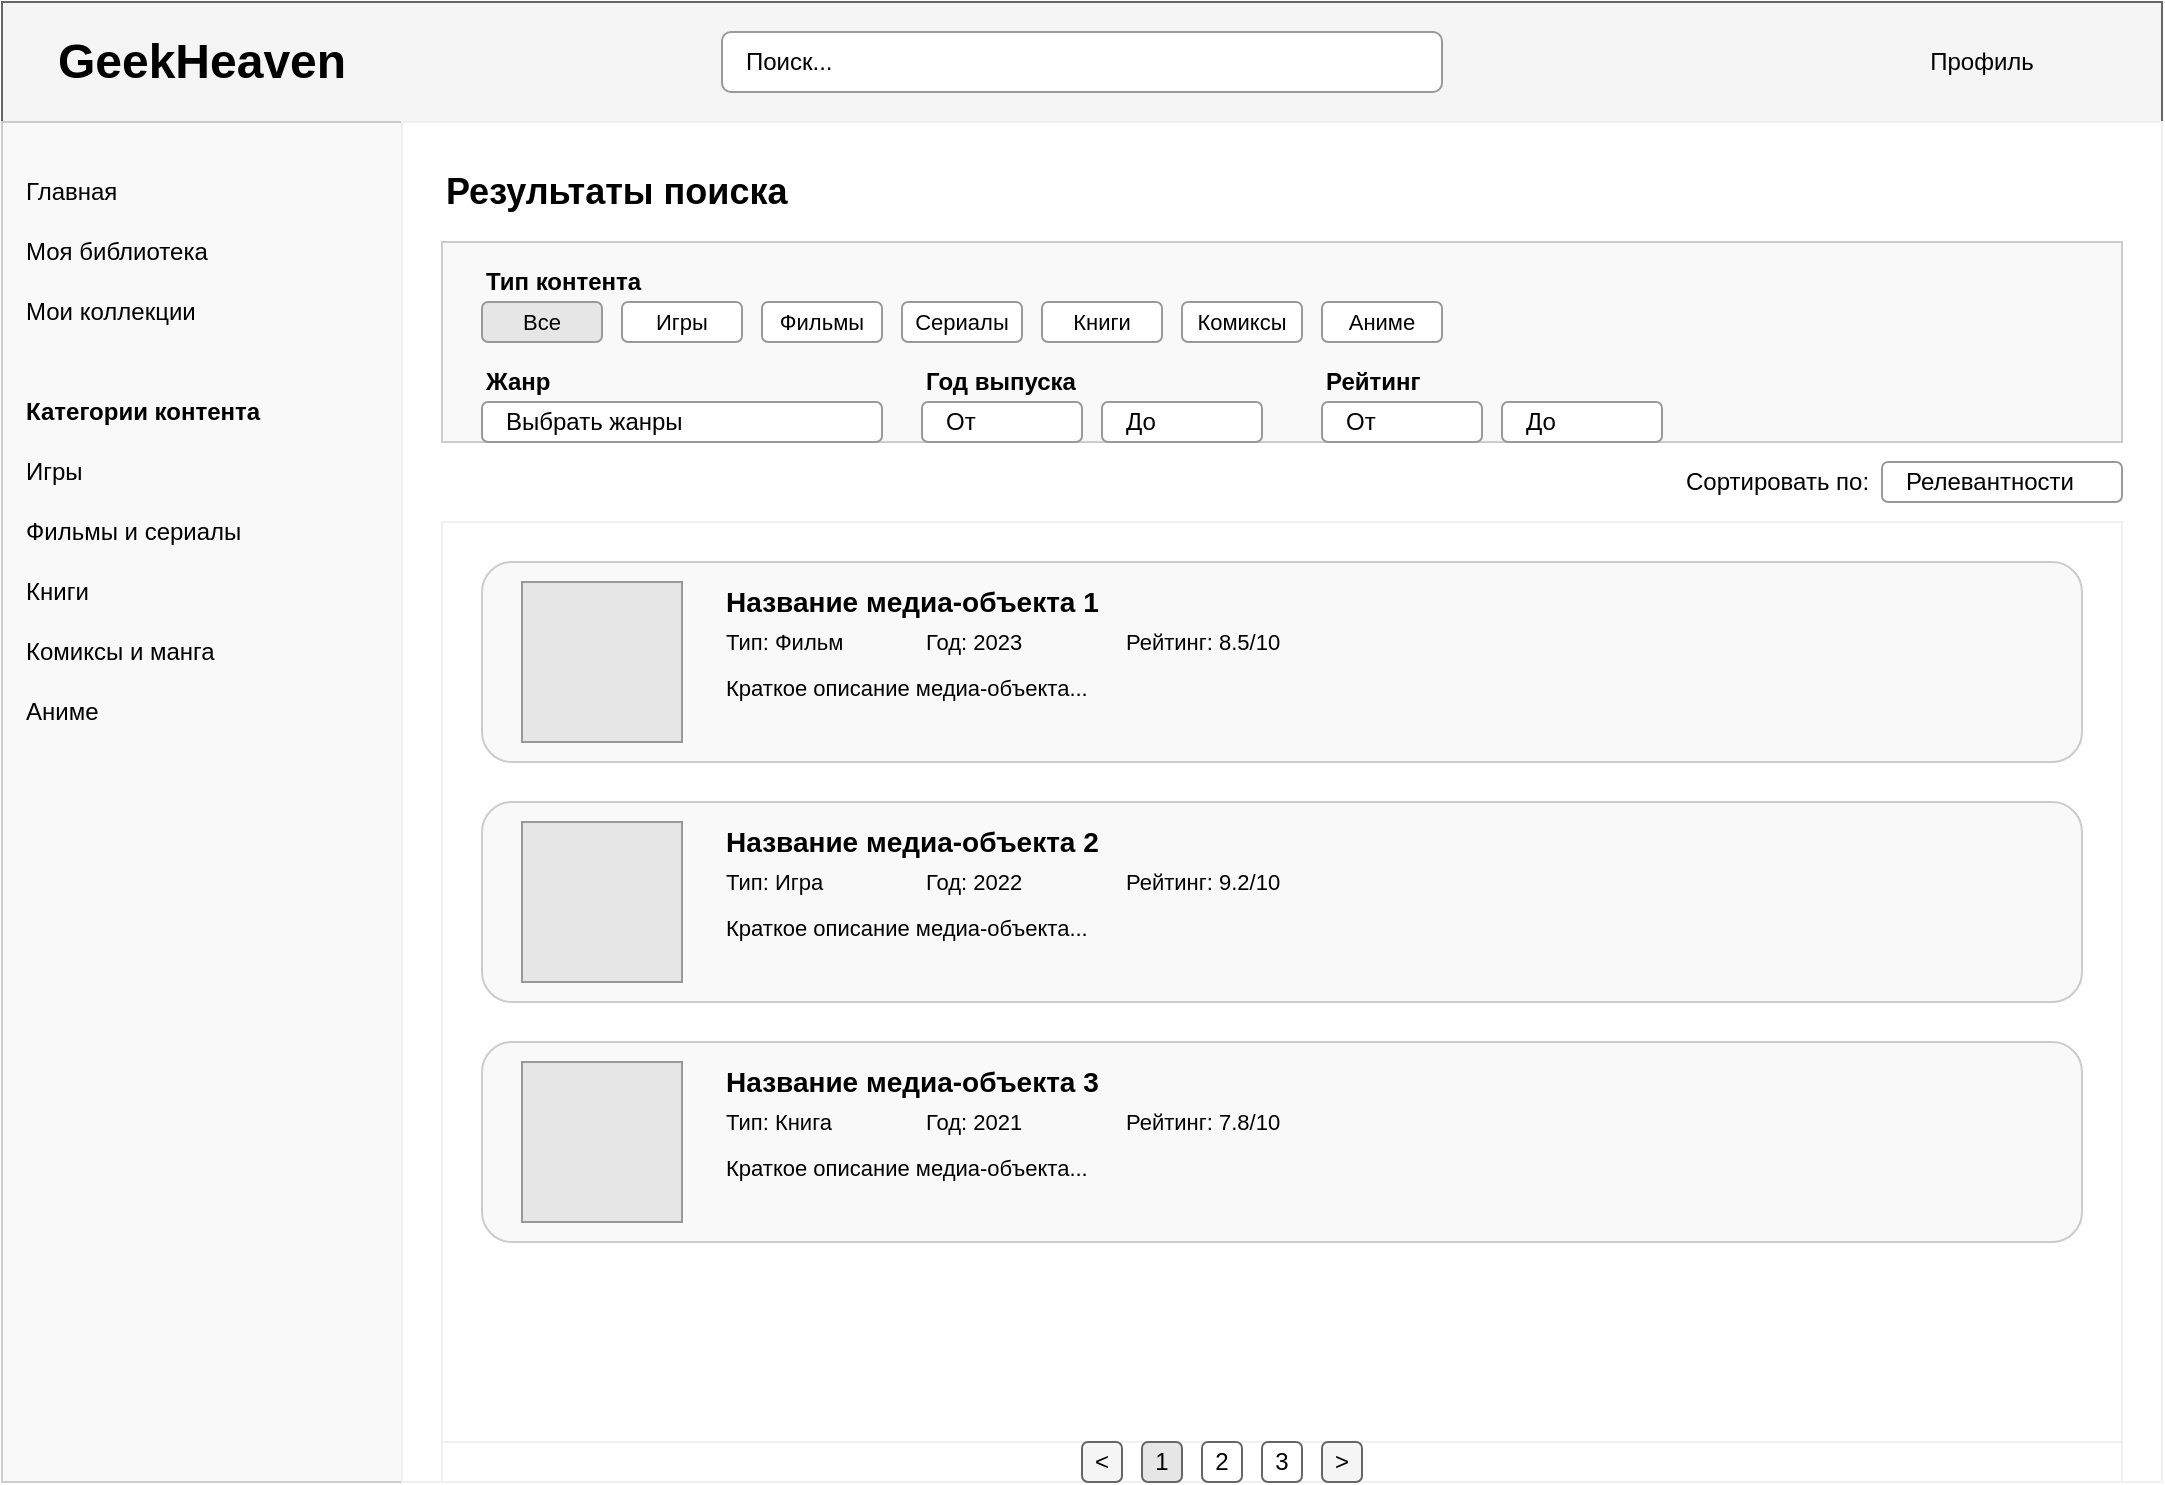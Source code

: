 <mxfile version="21.6.6">
  <diagram name="Страница поиска" id="search-page">
    <mxGraphModel dx="1422" dy="798" grid="1" gridSize="10" guides="1" tooltips="1" connect="1" arrows="1" fold="1" page="1" pageScale="1" pageWidth="1169" pageHeight="827" math="0" shadow="0">
      <root>
        <mxCell id="0" />
        <mxCell id="1" parent="0" />
        <mxCell id="header" value="" style="rounded=0;whiteSpace=wrap;html=1;fillColor=#f5f5f5;strokeColor=#666666;fontColor=#333333;" vertex="1" parent="1">
          <mxGeometry x="40" y="40" width="1080" height="60" as="geometry" />
        </mxCell>
        <mxCell id="logo" value="GeekHeaven" style="text;html=1;strokeColor=none;fillColor=none;align=center;verticalAlign=middle;whiteSpace=wrap;rounded=0;fontStyle=1;fontSize=24;" vertex="1" parent="1">
          <mxGeometry x="60" y="55" width="160" height="30" as="geometry" />
        </mxCell>
        <mxCell id="search" value="Поиск..." style="rounded=1;whiteSpace=wrap;html=1;align=left;spacingLeft=10;fillColor=#ffffff;strokeColor=#999999;" vertex="1" parent="1">
          <mxGeometry x="400" y="55" width="360" height="30" as="geometry" />
        </mxCell>
        <mxCell id="profile" value="Профиль" style="text;html=1;strokeColor=none;fillColor=none;align=center;verticalAlign=middle;whiteSpace=wrap;rounded=0;" vertex="1" parent="1">
          <mxGeometry x="1000" y="55" width="60" height="30" as="geometry" />
        </mxCell>
        <mxCell id="nav" value="" style="rounded=0;whiteSpace=wrap;html=1;fillColor=#f9f9f9;strokeColor=#cccccc;" vertex="1" parent="1">
          <mxGeometry x="40" y="100" width="200" height="680" as="geometry" />
        </mxCell>
        <mxCell id="nav_dashboard" value="Главная" style="text;html=1;strokeColor=none;fillColor=none;align=left;verticalAlign=middle;whiteSpace=wrap;rounded=0;spacingLeft=10;" vertex="1" parent="1">
          <mxGeometry x="40" y="120" width="200" height="30" as="geometry" />
        </mxCell>
        <mxCell id="nav_library" value="Моя библиотека" style="text;html=1;strokeColor=none;fillColor=none;align=left;verticalAlign=middle;whiteSpace=wrap;rounded=0;spacingLeft=10;" vertex="1" parent="1">
          <mxGeometry x="40" y="150" width="200" height="30" as="geometry" />
        </mxCell>
        <mxCell id="nav_collections" value="Мои коллекции" style="text;html=1;strokeColor=none;fillColor=none;align=left;verticalAlign=middle;whiteSpace=wrap;rounded=0;spacingLeft=10;" vertex="1" parent="1">
          <mxGeometry x="40" y="180" width="200" height="30" as="geometry" />
        </mxCell>
        <mxCell id="nav_categories" value="Категории контента" style="text;html=1;strokeColor=none;fillColor=none;align=left;verticalAlign=middle;whiteSpace=wrap;rounded=0;fontStyle=1;spacingLeft=10;" vertex="1" parent="1">
          <mxGeometry x="40" y="230" width="200" height="30" as="geometry" />
        </mxCell>
        <mxCell id="nav_games" value="Игры" style="text;html=1;strokeColor=none;fillColor=none;align=left;verticalAlign=middle;whiteSpace=wrap;rounded=0;spacingLeft=10;" vertex="1" parent="1">
          <mxGeometry x="40" y="260" width="200" height="30" as="geometry" />
        </mxCell>
        <mxCell id="nav_movies" value="Фильмы и сериалы" style="text;html=1;strokeColor=none;fillColor=none;align=left;verticalAlign=middle;whiteSpace=wrap;rounded=0;spacingLeft=10;" vertex="1" parent="1">
          <mxGeometry x="40" y="290" width="200" height="30" as="geometry" />
        </mxCell>
        <mxCell id="nav_books" value="Книги" style="text;html=1;strokeColor=none;fillColor=none;align=left;verticalAlign=middle;whiteSpace=wrap;rounded=0;spacingLeft=10;" vertex="1" parent="1">
          <mxGeometry x="40" y="320" width="200" height="30" as="geometry" />
        </mxCell>
        <mxCell id="nav_comics" value="Комиксы и манга" style="text;html=1;strokeColor=none;fillColor=none;align=left;verticalAlign=middle;whiteSpace=wrap;rounded=0;spacingLeft=10;" vertex="1" parent="1">
          <mxGeometry x="40" y="350" width="200" height="30" as="geometry" />
        </mxCell>
        <mxCell id="nav_anime" value="Аниме" style="text;html=1;strokeColor=none;fillColor=none;align=left;verticalAlign=middle;whiteSpace=wrap;rounded=0;spacingLeft=10;" vertex="1" parent="1">
          <mxGeometry x="40" y="380" width="200" height="30" as="geometry" />
        </mxCell>
        <mxCell id="content" value="" style="rounded=0;whiteSpace=wrap;html=1;fillColor=#ffffff;strokeColor=#f0f0f0;" vertex="1" parent="1">
          <mxGeometry x="240" y="100" width="880" height="680" as="geometry" />
        </mxCell>
        <mxCell id="search_title" value="Результаты поиска" style="text;html=1;strokeColor=none;fillColor=none;align=left;verticalAlign=middle;whiteSpace=wrap;rounded=0;fontSize=18;fontStyle=1" vertex="1" parent="1">
          <mxGeometry x="260" y="120" width="300" height="30" as="geometry" />
        </mxCell>
        <mxCell id="filters_panel" value="" style="rounded=0;whiteSpace=wrap;html=1;fillColor=#f9f9f9;strokeColor=#cccccc;" vertex="1" parent="1">
          <mxGeometry x="260" y="160" width="840" height="100" as="geometry" />
        </mxCell>
        <mxCell id="filter_type" value="Тип контента" style="text;html=1;strokeColor=none;fillColor=none;align=left;verticalAlign=middle;whiteSpace=wrap;rounded=0;fontStyle=1" vertex="1" parent="1">
          <mxGeometry x="280" y="170" width="120" height="20" as="geometry" />
        </mxCell>
        <mxCell id="filter_type_all" value="Все" style="rounded=1;whiteSpace=wrap;html=1;fillColor=#e6e6e6;strokeColor=#999999;fontSize=11;" vertex="1" parent="1">
          <mxGeometry x="280" y="190" width="60" height="20" as="geometry" />
        </mxCell>
        <mxCell id="filter_type_games" value="Игры" style="rounded=1;whiteSpace=wrap;html=1;fillColor=#ffffff;strokeColor=#999999;fontSize=11;" vertex="1" parent="1">
          <mxGeometry x="350" y="190" width="60" height="20" as="geometry" />
        </mxCell>
        <mxCell id="filter_type_movies" value="Фильмы" style="rounded=1;whiteSpace=wrap;html=1;fillColor=#ffffff;strokeColor=#999999;fontSize=11;" vertex="1" parent="1">
          <mxGeometry x="420" y="190" width="60" height="20" as="geometry" />
        </mxCell>
        <mxCell id="filter_type_series" value="Сериалы" style="rounded=1;whiteSpace=wrap;html=1;fillColor=#ffffff;strokeColor=#999999;fontSize=11;" vertex="1" parent="1">
          <mxGeometry x="490" y="190" width="60" height="20" as="geometry" />
        </mxCell>
        <mxCell id="filter_type_books" value="Книги" style="rounded=1;whiteSpace=wrap;html=1;fillColor=#ffffff;strokeColor=#999999;fontSize=11;" vertex="1" parent="1">
          <mxGeometry x="560" y="190" width="60" height="20" as="geometry" />
        </mxCell>
        <mxCell id="filter_type_comics" value="Комиксы" style="rounded=1;whiteSpace=wrap;html=1;fillColor=#ffffff;strokeColor=#999999;fontSize=11;" vertex="1" parent="1">
          <mxGeometry x="630" y="190" width="60" height="20" as="geometry" />
        </mxCell>
        <mxCell id="filter_type_anime" value="Аниме" style="rounded=1;whiteSpace=wrap;html=1;fillColor=#ffffff;strokeColor=#999999;fontSize=11;" vertex="1" parent="1">
          <mxGeometry x="700" y="190" width="60" height="20" as="geometry" />
        </mxCell>
        <mxCell id="filter_genre" value="Жанр" style="text;html=1;strokeColor=none;fillColor=none;align=left;verticalAlign=middle;whiteSpace=wrap;rounded=0;fontStyle=1" vertex="1" parent="1">
          <mxGeometry x="280" y="220" width="120" height="20" as="geometry" />
        </mxCell>
        <mxCell id="filter_genre_select" value="Выбрать жанры" style="rounded=1;whiteSpace=wrap;html=1;align=left;spacingLeft=10;fillColor=#ffffff;strokeColor=#999999;" vertex="1" parent="1">
          <mxGeometry x="280" y="240" width="200" height="20" as="geometry" />
        </mxCell>
        <mxCell id="filter_year" value="Год выпуска" style="text;html=1;strokeColor=none;fillColor=none;align=left;verticalAlign=middle;whiteSpace=wrap;rounded=0;fontStyle=1" vertex="1" parent="1">
          <mxGeometry x="500" y="220" width="120" height="20" as="geometry" />
        </mxCell>
        <mxCell id="filter_year_from" value="От" style="rounded=1;whiteSpace=wrap;html=1;align=left;spacingLeft=10;fillColor=#ffffff;strokeColor=#999999;" vertex="1" parent="1">
          <mxGeometry x="500" y="240" width="80" height="20" as="geometry" />
        </mxCell>
        <mxCell id="filter_year_to" value="До" style="rounded=1;whiteSpace=wrap;html=1;align=left;spacingLeft=10;fillColor=#ffffff;strokeColor=#999999;" vertex="1" parent="1">
          <mxGeometry x="590" y="240" width="80" height="20" as="geometry" />
        </mxCell>
        <mxCell id="filter_rating" value="Рейтинг" style="text;html=1;strokeColor=none;fillColor=none;align=left;verticalAlign=middle;whiteSpace=wrap;rounded=0;fontStyle=1" vertex="1" parent="1">
          <mxGeometry x="700" y="220" width="120" height="20" as="geometry" />
        </mxCell>
        <mxCell id="filter_rating_from" value="От" style="rounded=1;whiteSpace=wrap;html=1;align=left;spacingLeft=10;fillColor=#ffffff;strokeColor=#999999;" vertex="1" parent="1">
          <mxGeometry x="700" y="240" width="80" height="20" as="geometry" />
        </mxCell>
        <mxCell id="filter_rating_to" value="До" style="rounded=1;whiteSpace=wrap;html=1;align=left;spacingLeft=10;fillColor=#ffffff;strokeColor=#999999;" vertex="1" parent="1">
          <mxGeometry x="790" y="240" width="80" height="20" as="geometry" />
        </mxCell>
        <mxCell id="sort_by" value="Сортировать по:" style="text;html=1;strokeColor=none;fillColor=none;align=left;verticalAlign=middle;whiteSpace=wrap;rounded=0;fontStyle=0" vertex="1" parent="1">
          <mxGeometry x="880" y="270" width="100" height="20" as="geometry" />
        </mxCell>
        <mxCell id="sort_select" value="Релевантности" style="rounded=1;whiteSpace=wrap;html=1;align=left;spacingLeft=10;fillColor=#ffffff;strokeColor=#999999;" vertex="1" parent="1">
          <mxGeometry x="980" y="270" width="120" height="20" as="geometry" />
        </mxCell>
        <mxCell id="search_results" value="" style="rounded=0;whiteSpace=wrap;html=1;fillColor=#ffffff;strokeColor=#f0f0f0;" vertex="1" parent="1">
          <mxGeometry x="260" y="300" width="840" height="460" as="geometry" />
        </mxCell>
        <mxCell id="result_item_1" value="" style="rounded=1;whiteSpace=wrap;html=1;fillColor=#f9f9f9;strokeColor=#cccccc;" vertex="1" parent="1">
          <mxGeometry x="280" y="320" width="800" height="100" as="geometry" />
        </mxCell>
        <mxCell id="result_item_1_image" value="" style="rounded=0;whiteSpace=wrap;html=1;fillColor=#e6e6e6;strokeColor=#999999;" vertex="1" parent="1">
          <mxGeometry x="300" y="330" width="80" height="80" as="geometry" />
        </mxCell>
        <mxCell id="result_item_1_title" value="Название медиа-объекта 1" style="text;html=1;strokeColor=none;fillColor=none;align=left;verticalAlign=middle;whiteSpace=wrap;rounded=0;fontStyle=1;fontSize=14;" vertex="1" parent="1">
          <mxGeometry x="400" y="330" width="300" height="20" as="geometry" />
        </mxCell>
        <mxCell id="result_item_1_type" value="Тип: Фильм" style="text;html=1;strokeColor=none;fillColor=none;align=left;verticalAlign=middle;whiteSpace=wrap;rounded=0;fontSize=11;" vertex="1" parent="1">
          <mxGeometry x="400" y="350" width="100" height="20" as="geometry" />
        </mxCell>
        <mxCell id="result_item_1_year" value="Год: 2023" style="text;html=1;strokeColor=none;fillColor=none;align=left;verticalAlign=middle;whiteSpace=wrap;rounded=0;fontSize=11;" vertex="1" parent="1">
          <mxGeometry x="500" y="350" width="100" height="20" as="geometry" />
        </mxCell>
        <mxCell id="result_item_1_rating" value="Рейтинг: 8.5/10" style="text;html=1;strokeColor=none;fillColor=none;align=left;verticalAlign=middle;whiteSpace=wrap;rounded=0;fontSize=11;" vertex="1" parent="1">
          <mxGeometry x="600" y="350" width="100" height="20" as="geometry" />
        </mxCell>
        <mxCell id="result_item_1_desc" value="Краткое описание медиа-объекта..." style="text;html=1;strokeColor=none;fillColor=none;align=left;verticalAlign=top;whiteSpace=wrap;rounded=0;fontSize=11;" vertex="1" parent="1">
          <mxGeometry x="400" y="370" width="660" height="40" as="geometry" />
        </mxCell>
        <mxCell id="result_item_2" value="" style="rounded=1;whiteSpace=wrap;html=1;fillColor=#f9f9f9;strokeColor=#cccccc;" vertex="1" parent="1">
          <mxGeometry x="280" y="440" width="800" height="100" as="geometry" />
        </mxCell>
        <mxCell id="result_item_2_image" value="" style="rounded=0;whiteSpace=wrap;html=1;fillColor=#e6e6e6;strokeColor=#999999;" vertex="1" parent="1">
          <mxGeometry x="300" y="450" width="80" height="80" as="geometry" />
        </mxCell>
        <mxCell id="result_item_2_title" value="Название медиа-объекта 2" style="text;html=1;strokeColor=none;fillColor=none;align=left;verticalAlign=middle;whiteSpace=wrap;rounded=0;fontStyle=1;fontSize=14;" vertex="1" parent="1">
          <mxGeometry x="400" y="450" width="300" height="20" as="geometry" />
        </mxCell>
        <mxCell id="result_item_2_type" value="Тип: Игра" style="text;html=1;strokeColor=none;fillColor=none;align=left;verticalAlign=middle;whiteSpace=wrap;rounded=0;fontSize=11;" vertex="1" parent="1">
          <mxGeometry x="400" y="470" width="100" height="20" as="geometry" />
        </mxCell>
        <mxCell id="result_item_2_year" value="Год: 2022" style="text;html=1;strokeColor=none;fillColor=none;align=left;verticalAlign=middle;whiteSpace=wrap;rounded=0;fontSize=11;" vertex="1" parent="1">
          <mxGeometry x="500" y="470" width="100" height="20" as="geometry" />
        </mxCell>
        <mxCell id="result_item_2_rating" value="Рейтинг: 9.2/10" style="text;html=1;strokeColor=none;fillColor=none;align=left;verticalAlign=middle;whiteSpace=wrap;rounded=0;fontSize=11;" vertex="1" parent="1">
          <mxGeometry x="600" y="470" width="100" height="20" as="geometry" />
        </mxCell>
        <mxCell id="result_item_2_desc" value="Краткое описание медиа-объекта..." style="text;html=1;strokeColor=none;fillColor=none;align=left;verticalAlign=top;whiteSpace=wrap;rounded=0;fontSize=11;" vertex="1" parent="1">
          <mxGeometry x="400" y="490" width="660" height="40" as="geometry" />
        </mxCell>
        <mxCell id="result_item_3" value="" style="rounded=1;whiteSpace=wrap;html=1;fillColor=#f9f9f9;strokeColor=#cccccc;" vertex="1" parent="1">
          <mxGeometry x="280" y="560" width="800" height="100" as="geometry" />
        </mxCell>
        <mxCell id="result_item_3_image" value="" style="rounded=0;whiteSpace=wrap;html=1;fillColor=#e6e6e6;strokeColor=#999999;" vertex="1" parent="1">
          <mxGeometry x="300" y="570" width="80" height="80" as="geometry" />
        </mxCell>
        <mxCell id="result_item_3_title" value="Название медиа-объекта 3" style="text;html=1;strokeColor=none;fillColor=none;align=left;verticalAlign=middle;whiteSpace=wrap;rounded=0;fontStyle=1;fontSize=14;" vertex="1" parent="1">
          <mxGeometry x="400" y="570" width="300" height="20" as="geometry" />
        </mxCell>
        <mxCell id="result_item_3_type" value="Тип: Книга" style="text;html=1;strokeColor=none;fillColor=none;align=left;verticalAlign=middle;whiteSpace=wrap;rounded=0;fontSize=11;" vertex="1" parent="1">
          <mxGeometry x="400" y="590" width="100" height="20" as="geometry" />
        </mxCell>
        <mxCell id="result_item_3_year" value="Год: 2021" style="text;html=1;strokeColor=none;fillColor=none;align=left;verticalAlign=middle;whiteSpace=wrap;rounded=0;fontSize=11;" vertex="1" parent="1">
          <mxGeometry x="500" y="590" width="100" height="20" as="geometry" />
        </mxCell>
        <mxCell id="result_item_3_rating" value="Рейтинг: 7.8/10" style="text;html=1;strokeColor=none;fillColor=none;align=left;verticalAlign=middle;whiteSpace=wrap;rounded=0;fontSize=11;" vertex="1" parent="1">
          <mxGeometry x="600" y="590" width="100" height="20" as="geometry" />
        </mxCell>
        <mxCell id="result_item_3_desc" value="Краткое описание медиа-объекта..." style="text;html=1;strokeColor=none;fillColor=none;align=left;verticalAlign=top;whiteSpace=wrap;rounded=0;fontSize=11;" vertex="1" parent="1">
          <mxGeometry x="400" y="610" width="660" height="40" as="geometry" />
        </mxCell>
        <mxCell id="pagination" value="" style="rounded=0;whiteSpace=wrap;html=1;fillColor=#ffffff;strokeColor=#f0f0f0;" vertex="1" parent="1">
          <mxGeometry x="260" y="760" width="840" height="20" as="geometry" />
        </mxCell>
        <mxCell id="page_prev" value="&lt;" style="rounded=1;whiteSpace=wrap;html=1;fillColor=#f5f5f5;strokeColor=#666666;" vertex="1" parent="1">
          <mxGeometry x="580" y="760" width="20" height="20" as="geometry" />
        </mxCell>
        <mxCell id="page_1" value="1" style="rounded=1;whiteSpace=wrap;html=1;fillColor=#e6e6e6;strokeColor=#666666;" vertex="1" parent="1">
          <mxGeometry x="610" y="760" width="20" height="20" as="geometry" />
        </mxCell>
        <mxCell id="page_2" value="2" style="rounded=1;whiteSpace=wrap;html=1;fillColor=#ffffff;strokeColor=#666666;" vertex="1" parent="1">
          <mxGeometry x="640" y="760" width="20" height="20" as="geometry" />
        </mxCell>
        <mxCell id="page_3" value="3" style="rounded=1;whiteSpace=wrap;html=1;fillColor=#ffffff;strokeColor=#666666;" vertex="1" parent="1">
          <mxGeometry x="670" y="760" width="20" height="20" as="geometry" />
        </mxCell>
        <mxCell id="page_next" value="&gt;" style="rounded=1;whiteSpace=wrap;html=1;fillColor=#f5f5f5;strokeColor=#666666;" vertex="1" parent="1">
          <mxGeometry x="700" y="760" width="20" height="20" as="geometry" />
        </mxCell>
      </root>
    </mxGraphModel>
  </diagram>
</mxfile>